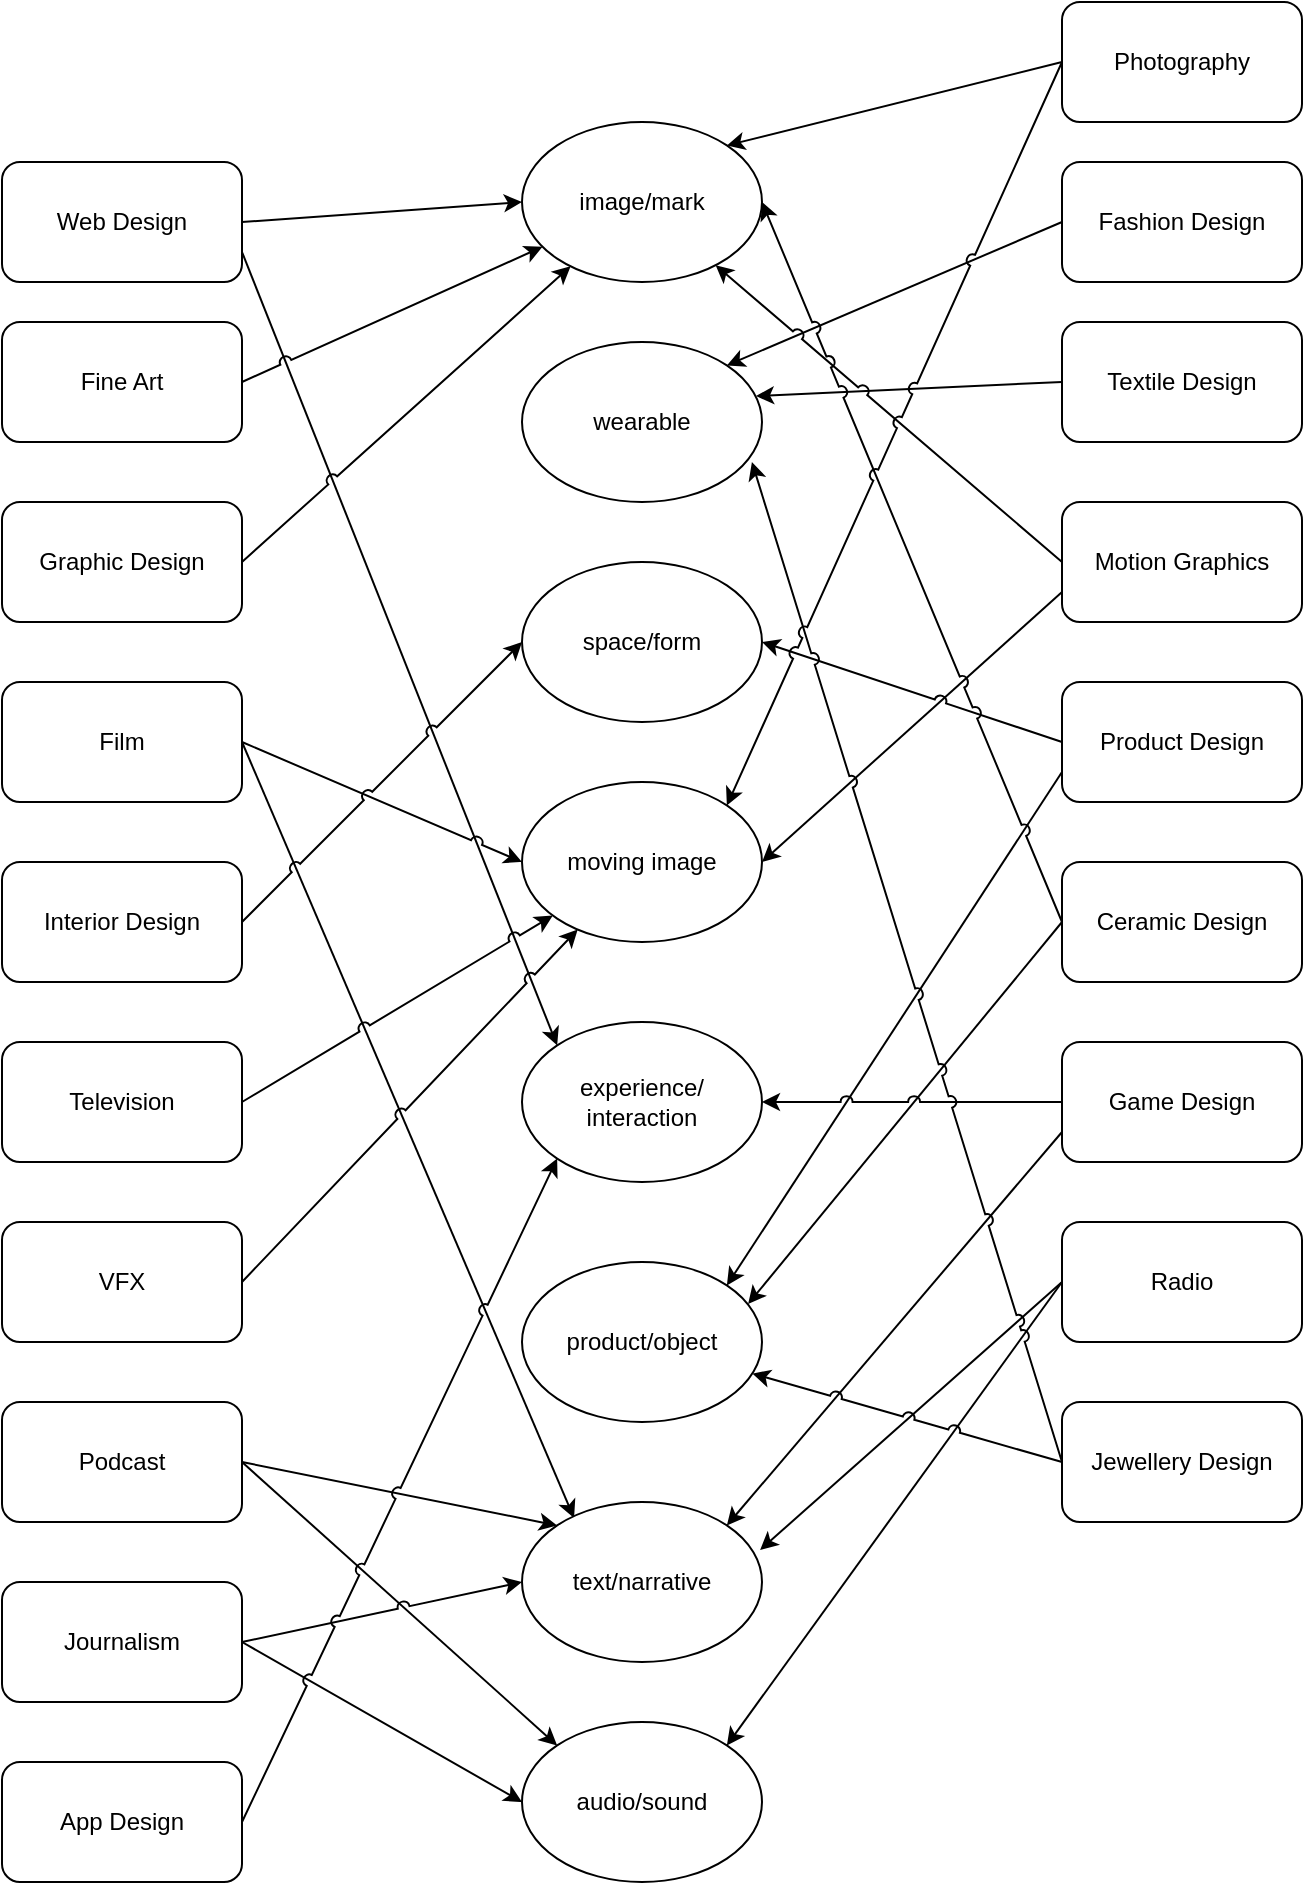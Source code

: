 <mxfile version="16.6.3" type="github">
  <diagram id="4QIVGZGV-2BnSOK3k645" name="Page-1">
    <mxGraphModel dx="916" dy="1084" grid="1" gridSize="10" guides="1" tooltips="1" connect="1" arrows="1" fold="1" page="1" pageScale="1" pageWidth="827" pageHeight="1169" math="0" shadow="0">
      <root>
        <mxCell id="0" />
        <mxCell id="1" parent="0" />
        <mxCell id="mq0hJKvMkmg_muXDxXzh-32" style="rounded=0;orthogonalLoop=1;jettySize=auto;html=1;exitX=1;exitY=0.5;exitDx=0;exitDy=0;entryX=0;entryY=0.5;entryDx=0;entryDy=0;fontSize=12;jumpStyle=arc;" edge="1" parent="1" source="mq0hJKvMkmg_muXDxXzh-1" target="mq0hJKvMkmg_muXDxXzh-21">
          <mxGeometry relative="1" as="geometry" />
        </mxCell>
        <mxCell id="mq0hJKvMkmg_muXDxXzh-35" style="edgeStyle=none;rounded=0;orthogonalLoop=1;jettySize=auto;html=1;exitX=1;exitY=0.75;exitDx=0;exitDy=0;entryX=0;entryY=0;entryDx=0;entryDy=0;fontSize=12;jumpStyle=arc;" edge="1" parent="1" source="mq0hJKvMkmg_muXDxXzh-1" target="mq0hJKvMkmg_muXDxXzh-25">
          <mxGeometry relative="1" as="geometry" />
        </mxCell>
        <mxCell id="mq0hJKvMkmg_muXDxXzh-1" value="Web Design" style="rounded=1;whiteSpace=wrap;html=1;" vertex="1" parent="1">
          <mxGeometry x="120" y="190" width="120" height="60" as="geometry" />
        </mxCell>
        <mxCell id="mq0hJKvMkmg_muXDxXzh-33" style="edgeStyle=none;rounded=0;orthogonalLoop=1;jettySize=auto;html=1;exitX=1;exitY=0.5;exitDx=0;exitDy=0;fontSize=12;jumpStyle=arc;" edge="1" parent="1" source="mq0hJKvMkmg_muXDxXzh-2" target="mq0hJKvMkmg_muXDxXzh-21">
          <mxGeometry relative="1" as="geometry" />
        </mxCell>
        <mxCell id="mq0hJKvMkmg_muXDxXzh-2" value="Fine Art" style="rounded=1;whiteSpace=wrap;html=1;" vertex="1" parent="1">
          <mxGeometry x="120" y="270" width="120" height="60" as="geometry" />
        </mxCell>
        <mxCell id="mq0hJKvMkmg_muXDxXzh-34" style="edgeStyle=none;rounded=0;orthogonalLoop=1;jettySize=auto;html=1;exitX=1;exitY=0.5;exitDx=0;exitDy=0;fontSize=12;jumpStyle=arc;" edge="1" parent="1" source="mq0hJKvMkmg_muXDxXzh-3" target="mq0hJKvMkmg_muXDxXzh-21">
          <mxGeometry relative="1" as="geometry" />
        </mxCell>
        <mxCell id="mq0hJKvMkmg_muXDxXzh-3" value="Graphic Design" style="rounded=1;whiteSpace=wrap;html=1;" vertex="1" parent="1">
          <mxGeometry x="120" y="360" width="120" height="60" as="geometry" />
        </mxCell>
        <mxCell id="mq0hJKvMkmg_muXDxXzh-36" style="edgeStyle=none;rounded=0;jumpStyle=arc;orthogonalLoop=1;jettySize=auto;html=1;exitX=1;exitY=0.5;exitDx=0;exitDy=0;entryX=0;entryY=0.5;entryDx=0;entryDy=0;fontSize=12;" edge="1" parent="1" source="mq0hJKvMkmg_muXDxXzh-4" target="mq0hJKvMkmg_muXDxXzh-24">
          <mxGeometry relative="1" as="geometry" />
        </mxCell>
        <mxCell id="mq0hJKvMkmg_muXDxXzh-58" style="edgeStyle=none;rounded=0;jumpStyle=arc;orthogonalLoop=1;jettySize=auto;html=1;exitX=1;exitY=0.5;exitDx=0;exitDy=0;entryX=0.217;entryY=0.1;entryDx=0;entryDy=0;entryPerimeter=0;fontSize=12;" edge="1" parent="1" source="mq0hJKvMkmg_muXDxXzh-4" target="mq0hJKvMkmg_muXDxXzh-27">
          <mxGeometry relative="1" as="geometry" />
        </mxCell>
        <mxCell id="mq0hJKvMkmg_muXDxXzh-4" value="Film" style="rounded=1;whiteSpace=wrap;html=1;" vertex="1" parent="1">
          <mxGeometry x="120" y="450" width="120" height="60" as="geometry" />
        </mxCell>
        <mxCell id="mq0hJKvMkmg_muXDxXzh-59" style="edgeStyle=none;rounded=0;jumpStyle=arc;orthogonalLoop=1;jettySize=auto;html=1;exitX=1;exitY=0.5;exitDx=0;exitDy=0;entryX=0;entryY=0.5;entryDx=0;entryDy=0;fontSize=12;" edge="1" parent="1" source="mq0hJKvMkmg_muXDxXzh-5" target="mq0hJKvMkmg_muXDxXzh-23">
          <mxGeometry relative="1" as="geometry" />
        </mxCell>
        <mxCell id="mq0hJKvMkmg_muXDxXzh-5" value="Interior Design" style="rounded=1;whiteSpace=wrap;html=1;" vertex="1" parent="1">
          <mxGeometry x="120" y="540" width="120" height="60" as="geometry" />
        </mxCell>
        <mxCell id="mq0hJKvMkmg_muXDxXzh-57" style="edgeStyle=none;rounded=0;jumpStyle=arc;orthogonalLoop=1;jettySize=auto;html=1;exitX=1;exitY=0.5;exitDx=0;exitDy=0;fontSize=12;" edge="1" parent="1" source="mq0hJKvMkmg_muXDxXzh-6" target="mq0hJKvMkmg_muXDxXzh-24">
          <mxGeometry relative="1" as="geometry" />
        </mxCell>
        <mxCell id="mq0hJKvMkmg_muXDxXzh-6" value="Television" style="rounded=1;whiteSpace=wrap;html=1;" vertex="1" parent="1">
          <mxGeometry x="120" y="630" width="120" height="60" as="geometry" />
        </mxCell>
        <mxCell id="mq0hJKvMkmg_muXDxXzh-56" style="edgeStyle=none;rounded=0;jumpStyle=arc;orthogonalLoop=1;jettySize=auto;html=1;exitX=1;exitY=0.5;exitDx=0;exitDy=0;fontSize=12;" edge="1" parent="1" source="mq0hJKvMkmg_muXDxXzh-7" target="mq0hJKvMkmg_muXDxXzh-24">
          <mxGeometry relative="1" as="geometry" />
        </mxCell>
        <mxCell id="mq0hJKvMkmg_muXDxXzh-7" value="VFX" style="rounded=1;whiteSpace=wrap;html=1;" vertex="1" parent="1">
          <mxGeometry x="120" y="720" width="120" height="60" as="geometry" />
        </mxCell>
        <mxCell id="mq0hJKvMkmg_muXDxXzh-54" style="edgeStyle=none;rounded=0;jumpStyle=arc;orthogonalLoop=1;jettySize=auto;html=1;exitX=1;exitY=0.5;exitDx=0;exitDy=0;entryX=0;entryY=0;entryDx=0;entryDy=0;fontSize=12;" edge="1" parent="1" source="mq0hJKvMkmg_muXDxXzh-8" target="mq0hJKvMkmg_muXDxXzh-28">
          <mxGeometry relative="1" as="geometry" />
        </mxCell>
        <mxCell id="mq0hJKvMkmg_muXDxXzh-55" style="edgeStyle=none;rounded=0;jumpStyle=arc;orthogonalLoop=1;jettySize=auto;html=1;exitX=1;exitY=0.5;exitDx=0;exitDy=0;entryX=0;entryY=0;entryDx=0;entryDy=0;fontSize=12;" edge="1" parent="1" source="mq0hJKvMkmg_muXDxXzh-8" target="mq0hJKvMkmg_muXDxXzh-27">
          <mxGeometry relative="1" as="geometry" />
        </mxCell>
        <mxCell id="mq0hJKvMkmg_muXDxXzh-8" value="Podcast" style="rounded=1;whiteSpace=wrap;html=1;" vertex="1" parent="1">
          <mxGeometry x="120" y="810" width="120" height="60" as="geometry" />
        </mxCell>
        <mxCell id="mq0hJKvMkmg_muXDxXzh-52" style="edgeStyle=none;rounded=0;jumpStyle=arc;orthogonalLoop=1;jettySize=auto;html=1;exitX=1;exitY=0.5;exitDx=0;exitDy=0;entryX=0;entryY=0.5;entryDx=0;entryDy=0;fontSize=12;" edge="1" parent="1" source="mq0hJKvMkmg_muXDxXzh-9" target="mq0hJKvMkmg_muXDxXzh-27">
          <mxGeometry relative="1" as="geometry" />
        </mxCell>
        <mxCell id="mq0hJKvMkmg_muXDxXzh-53" style="edgeStyle=none;rounded=0;jumpStyle=arc;orthogonalLoop=1;jettySize=auto;html=1;exitX=1;exitY=0.5;exitDx=0;exitDy=0;entryX=0;entryY=0.5;entryDx=0;entryDy=0;fontSize=12;" edge="1" parent="1" source="mq0hJKvMkmg_muXDxXzh-9" target="mq0hJKvMkmg_muXDxXzh-28">
          <mxGeometry relative="1" as="geometry" />
        </mxCell>
        <mxCell id="mq0hJKvMkmg_muXDxXzh-9" value="Journalism" style="rounded=1;whiteSpace=wrap;html=1;" vertex="1" parent="1">
          <mxGeometry x="120" y="900" width="120" height="60" as="geometry" />
        </mxCell>
        <mxCell id="mq0hJKvMkmg_muXDxXzh-51" style="edgeStyle=none;rounded=0;jumpStyle=arc;orthogonalLoop=1;jettySize=auto;html=1;exitX=1;exitY=0.5;exitDx=0;exitDy=0;entryX=0;entryY=1;entryDx=0;entryDy=0;fontSize=12;" edge="1" parent="1" source="mq0hJKvMkmg_muXDxXzh-10" target="mq0hJKvMkmg_muXDxXzh-25">
          <mxGeometry relative="1" as="geometry" />
        </mxCell>
        <mxCell id="mq0hJKvMkmg_muXDxXzh-10" value="App Design" style="rounded=1;whiteSpace=wrap;html=1;" vertex="1" parent="1">
          <mxGeometry x="120" y="990" width="120" height="60" as="geometry" />
        </mxCell>
        <mxCell id="mq0hJKvMkmg_muXDxXzh-37" style="edgeStyle=none;rounded=0;jumpStyle=arc;orthogonalLoop=1;jettySize=auto;html=1;exitX=0;exitY=0.5;exitDx=0;exitDy=0;entryX=1;entryY=0;entryDx=0;entryDy=0;fontSize=12;" edge="1" parent="1" source="mq0hJKvMkmg_muXDxXzh-12" target="mq0hJKvMkmg_muXDxXzh-22">
          <mxGeometry relative="1" as="geometry" />
        </mxCell>
        <mxCell id="mq0hJKvMkmg_muXDxXzh-12" value="Fashion Design" style="rounded=1;whiteSpace=wrap;html=1;fontSize=12;strokeWidth=1;" vertex="1" parent="1">
          <mxGeometry x="650" y="190" width="120" height="60" as="geometry" />
        </mxCell>
        <mxCell id="mq0hJKvMkmg_muXDxXzh-38" style="edgeStyle=none;rounded=0;jumpStyle=arc;orthogonalLoop=1;jettySize=auto;html=1;exitX=0;exitY=0.5;exitDx=0;exitDy=0;entryX=0.975;entryY=0.338;entryDx=0;entryDy=0;entryPerimeter=0;fontSize=12;" edge="1" parent="1" source="mq0hJKvMkmg_muXDxXzh-13" target="mq0hJKvMkmg_muXDxXzh-22">
          <mxGeometry relative="1" as="geometry" />
        </mxCell>
        <mxCell id="mq0hJKvMkmg_muXDxXzh-13" value="Textile Design" style="rounded=1;whiteSpace=wrap;html=1;fontSize=12;strokeWidth=1;" vertex="1" parent="1">
          <mxGeometry x="650" y="270" width="120" height="60" as="geometry" />
        </mxCell>
        <mxCell id="mq0hJKvMkmg_muXDxXzh-39" style="edgeStyle=none;rounded=0;jumpStyle=arc;orthogonalLoop=1;jettySize=auto;html=1;exitX=0;exitY=0.5;exitDx=0;exitDy=0;fontSize=12;" edge="1" parent="1" source="mq0hJKvMkmg_muXDxXzh-14" target="mq0hJKvMkmg_muXDxXzh-21">
          <mxGeometry relative="1" as="geometry" />
        </mxCell>
        <mxCell id="mq0hJKvMkmg_muXDxXzh-40" style="edgeStyle=none;rounded=0;jumpStyle=arc;orthogonalLoop=1;jettySize=auto;html=1;exitX=0;exitY=0.75;exitDx=0;exitDy=0;fontSize=12;entryX=1;entryY=0.5;entryDx=0;entryDy=0;" edge="1" parent="1" source="mq0hJKvMkmg_muXDxXzh-14" target="mq0hJKvMkmg_muXDxXzh-24">
          <mxGeometry relative="1" as="geometry" />
        </mxCell>
        <mxCell id="mq0hJKvMkmg_muXDxXzh-14" value="Motion Graphics" style="rounded=1;whiteSpace=wrap;html=1;fontSize=12;strokeWidth=1;" vertex="1" parent="1">
          <mxGeometry x="650" y="360" width="120" height="60" as="geometry" />
        </mxCell>
        <mxCell id="mq0hJKvMkmg_muXDxXzh-41" style="edgeStyle=none;rounded=0;jumpStyle=arc;orthogonalLoop=1;jettySize=auto;html=1;exitX=0;exitY=0.5;exitDx=0;exitDy=0;entryX=1;entryY=0.5;entryDx=0;entryDy=0;fontSize=12;" edge="1" parent="1" source="mq0hJKvMkmg_muXDxXzh-15" target="mq0hJKvMkmg_muXDxXzh-23">
          <mxGeometry relative="1" as="geometry" />
        </mxCell>
        <mxCell id="mq0hJKvMkmg_muXDxXzh-42" style="edgeStyle=none;rounded=0;jumpStyle=arc;orthogonalLoop=1;jettySize=auto;html=1;exitX=0;exitY=0.75;exitDx=0;exitDy=0;entryX=1;entryY=0;entryDx=0;entryDy=0;fontSize=12;" edge="1" parent="1" source="mq0hJKvMkmg_muXDxXzh-15" target="mq0hJKvMkmg_muXDxXzh-26">
          <mxGeometry relative="1" as="geometry" />
        </mxCell>
        <mxCell id="mq0hJKvMkmg_muXDxXzh-15" value="Product Design" style="rounded=1;whiteSpace=wrap;html=1;fontSize=12;strokeWidth=1;" vertex="1" parent="1">
          <mxGeometry x="650" y="450" width="120" height="60" as="geometry" />
        </mxCell>
        <mxCell id="mq0hJKvMkmg_muXDxXzh-43" style="edgeStyle=none;rounded=0;jumpStyle=arc;orthogonalLoop=1;jettySize=auto;html=1;exitX=0;exitY=0.5;exitDx=0;exitDy=0;entryX=0.942;entryY=0.263;entryDx=0;entryDy=0;entryPerimeter=0;fontSize=12;" edge="1" parent="1" source="mq0hJKvMkmg_muXDxXzh-16" target="mq0hJKvMkmg_muXDxXzh-26">
          <mxGeometry relative="1" as="geometry" />
        </mxCell>
        <mxCell id="mq0hJKvMkmg_muXDxXzh-44" style="edgeStyle=none;rounded=0;jumpStyle=arc;orthogonalLoop=1;jettySize=auto;html=1;exitX=0;exitY=0.5;exitDx=0;exitDy=0;entryX=1;entryY=0.5;entryDx=0;entryDy=0;fontSize=12;" edge="1" parent="1" source="mq0hJKvMkmg_muXDxXzh-16" target="mq0hJKvMkmg_muXDxXzh-21">
          <mxGeometry relative="1" as="geometry" />
        </mxCell>
        <mxCell id="mq0hJKvMkmg_muXDxXzh-16" value="Ceramic Design" style="rounded=1;whiteSpace=wrap;html=1;fontSize=12;strokeWidth=1;" vertex="1" parent="1">
          <mxGeometry x="650" y="540" width="120" height="60" as="geometry" />
        </mxCell>
        <mxCell id="mq0hJKvMkmg_muXDxXzh-45" style="edgeStyle=none;rounded=0;jumpStyle=arc;orthogonalLoop=1;jettySize=auto;html=1;exitX=0;exitY=0.5;exitDx=0;exitDy=0;entryX=1;entryY=0.5;entryDx=0;entryDy=0;fontSize=12;" edge="1" parent="1" source="mq0hJKvMkmg_muXDxXzh-17" target="mq0hJKvMkmg_muXDxXzh-25">
          <mxGeometry relative="1" as="geometry" />
        </mxCell>
        <mxCell id="mq0hJKvMkmg_muXDxXzh-46" style="edgeStyle=none;rounded=0;jumpStyle=arc;orthogonalLoop=1;jettySize=auto;html=1;exitX=0;exitY=0.75;exitDx=0;exitDy=0;entryX=1;entryY=0;entryDx=0;entryDy=0;fontSize=12;" edge="1" parent="1" source="mq0hJKvMkmg_muXDxXzh-17" target="mq0hJKvMkmg_muXDxXzh-27">
          <mxGeometry relative="1" as="geometry" />
        </mxCell>
        <mxCell id="mq0hJKvMkmg_muXDxXzh-17" value="Game Design" style="rounded=1;whiteSpace=wrap;html=1;fontSize=12;strokeWidth=1;" vertex="1" parent="1">
          <mxGeometry x="650" y="630" width="120" height="60" as="geometry" />
        </mxCell>
        <mxCell id="mq0hJKvMkmg_muXDxXzh-47" style="edgeStyle=none;rounded=0;jumpStyle=arc;orthogonalLoop=1;jettySize=auto;html=1;exitX=0;exitY=0.5;exitDx=0;exitDy=0;entryX=1;entryY=0;entryDx=0;entryDy=0;fontSize=12;" edge="1" parent="1" source="mq0hJKvMkmg_muXDxXzh-18" target="mq0hJKvMkmg_muXDxXzh-28">
          <mxGeometry relative="1" as="geometry" />
        </mxCell>
        <mxCell id="mq0hJKvMkmg_muXDxXzh-60" style="edgeStyle=none;rounded=0;jumpStyle=arc;orthogonalLoop=1;jettySize=auto;html=1;exitX=0;exitY=0.5;exitDx=0;exitDy=0;entryX=0.992;entryY=0.3;entryDx=0;entryDy=0;entryPerimeter=0;fontSize=12;" edge="1" parent="1" source="mq0hJKvMkmg_muXDxXzh-18" target="mq0hJKvMkmg_muXDxXzh-27">
          <mxGeometry relative="1" as="geometry" />
        </mxCell>
        <mxCell id="mq0hJKvMkmg_muXDxXzh-18" value="Radio" style="rounded=1;whiteSpace=wrap;html=1;fontSize=12;strokeWidth=1;" vertex="1" parent="1">
          <mxGeometry x="650" y="720" width="120" height="60" as="geometry" />
        </mxCell>
        <mxCell id="mq0hJKvMkmg_muXDxXzh-48" style="edgeStyle=none;rounded=0;jumpStyle=arc;orthogonalLoop=1;jettySize=auto;html=1;exitX=0;exitY=0.5;exitDx=0;exitDy=0;entryX=0.958;entryY=0.75;entryDx=0;entryDy=0;entryPerimeter=0;fontSize=12;" edge="1" parent="1" source="mq0hJKvMkmg_muXDxXzh-19" target="mq0hJKvMkmg_muXDxXzh-22">
          <mxGeometry relative="1" as="geometry" />
        </mxCell>
        <mxCell id="mq0hJKvMkmg_muXDxXzh-49" style="edgeStyle=none;rounded=0;jumpStyle=arc;orthogonalLoop=1;jettySize=auto;html=1;exitX=0;exitY=0.5;exitDx=0;exitDy=0;fontSize=12;" edge="1" parent="1" source="mq0hJKvMkmg_muXDxXzh-19" target="mq0hJKvMkmg_muXDxXzh-26">
          <mxGeometry relative="1" as="geometry" />
        </mxCell>
        <mxCell id="mq0hJKvMkmg_muXDxXzh-19" value="Jewellery Design" style="rounded=1;whiteSpace=wrap;html=1;fontSize=12;strokeWidth=1;" vertex="1" parent="1">
          <mxGeometry x="650" y="810" width="120" height="60" as="geometry" />
        </mxCell>
        <mxCell id="mq0hJKvMkmg_muXDxXzh-50" style="edgeStyle=none;rounded=0;jumpStyle=arc;orthogonalLoop=1;jettySize=auto;html=1;exitX=0;exitY=0.5;exitDx=0;exitDy=0;entryX=1;entryY=0;entryDx=0;entryDy=0;fontSize=12;" edge="1" parent="1" source="mq0hJKvMkmg_muXDxXzh-20" target="mq0hJKvMkmg_muXDxXzh-21">
          <mxGeometry relative="1" as="geometry" />
        </mxCell>
        <mxCell id="mq0hJKvMkmg_muXDxXzh-61" style="edgeStyle=none;rounded=0;jumpStyle=arc;orthogonalLoop=1;jettySize=auto;html=1;exitX=0;exitY=0.5;exitDx=0;exitDy=0;entryX=1;entryY=0;entryDx=0;entryDy=0;fontSize=12;" edge="1" parent="1" source="mq0hJKvMkmg_muXDxXzh-20" target="mq0hJKvMkmg_muXDxXzh-24">
          <mxGeometry relative="1" as="geometry" />
        </mxCell>
        <mxCell id="mq0hJKvMkmg_muXDxXzh-20" value="Photography" style="rounded=1;whiteSpace=wrap;html=1;fontSize=12;strokeWidth=1;" vertex="1" parent="1">
          <mxGeometry x="650" y="110" width="120" height="60" as="geometry" />
        </mxCell>
        <mxCell id="mq0hJKvMkmg_muXDxXzh-21" value="image/mark" style="ellipse;whiteSpace=wrap;html=1;rounded=1;fontSize=12;strokeWidth=1;" vertex="1" parent="1">
          <mxGeometry x="380" y="170" width="120" height="80" as="geometry" />
        </mxCell>
        <mxCell id="mq0hJKvMkmg_muXDxXzh-22" value="wearable" style="ellipse;whiteSpace=wrap;html=1;rounded=1;fontSize=12;strokeWidth=1;" vertex="1" parent="1">
          <mxGeometry x="380" y="280" width="120" height="80" as="geometry" />
        </mxCell>
        <mxCell id="mq0hJKvMkmg_muXDxXzh-23" value="space/form" style="ellipse;whiteSpace=wrap;html=1;rounded=1;fontSize=12;strokeWidth=1;" vertex="1" parent="1">
          <mxGeometry x="380" y="390" width="120" height="80" as="geometry" />
        </mxCell>
        <mxCell id="mq0hJKvMkmg_muXDxXzh-24" value="moving image" style="ellipse;whiteSpace=wrap;html=1;rounded=1;fontSize=12;strokeWidth=1;" vertex="1" parent="1">
          <mxGeometry x="380" y="500" width="120" height="80" as="geometry" />
        </mxCell>
        <mxCell id="mq0hJKvMkmg_muXDxXzh-25" value="experience/&lt;br&gt;interaction" style="ellipse;whiteSpace=wrap;html=1;rounded=1;fontSize=12;strokeWidth=1;" vertex="1" parent="1">
          <mxGeometry x="380" y="620" width="120" height="80" as="geometry" />
        </mxCell>
        <mxCell id="mq0hJKvMkmg_muXDxXzh-26" value="product/object" style="ellipse;whiteSpace=wrap;html=1;rounded=1;fontSize=12;strokeWidth=1;" vertex="1" parent="1">
          <mxGeometry x="380" y="740" width="120" height="80" as="geometry" />
        </mxCell>
        <mxCell id="mq0hJKvMkmg_muXDxXzh-27" value="text/narrative" style="ellipse;whiteSpace=wrap;html=1;rounded=1;fontSize=12;strokeWidth=1;" vertex="1" parent="1">
          <mxGeometry x="380" y="860" width="120" height="80" as="geometry" />
        </mxCell>
        <mxCell id="mq0hJKvMkmg_muXDxXzh-28" value="audio/sound" style="ellipse;whiteSpace=wrap;html=1;rounded=1;fontSize=12;strokeWidth=1;" vertex="1" parent="1">
          <mxGeometry x="380" y="970" width="120" height="80" as="geometry" />
        </mxCell>
      </root>
    </mxGraphModel>
  </diagram>
</mxfile>
